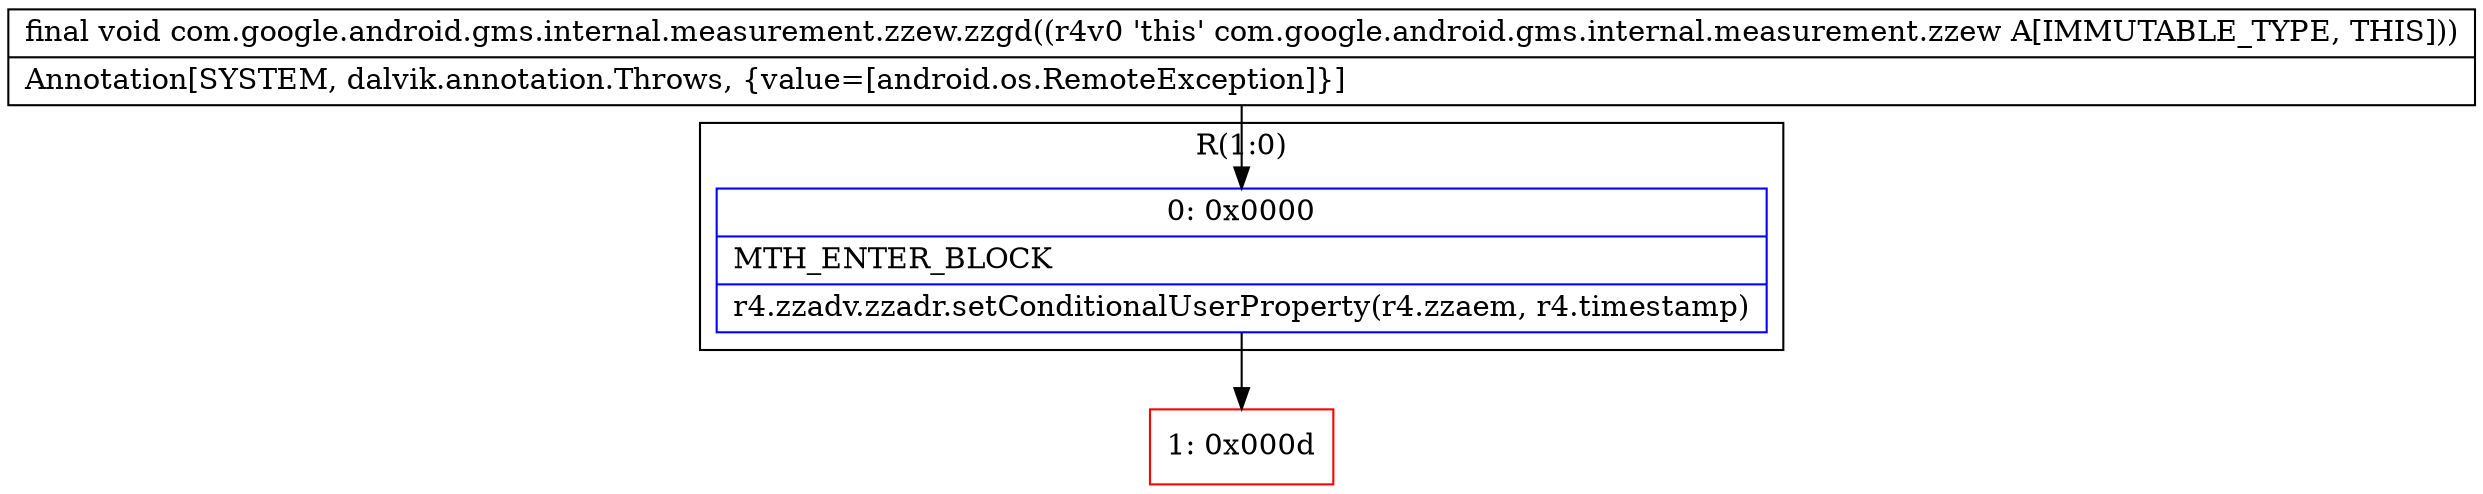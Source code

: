 digraph "CFG forcom.google.android.gms.internal.measurement.zzew.zzgd()V" {
subgraph cluster_Region_1387283364 {
label = "R(1:0)";
node [shape=record,color=blue];
Node_0 [shape=record,label="{0\:\ 0x0000|MTH_ENTER_BLOCK\l|r4.zzadv.zzadr.setConditionalUserProperty(r4.zzaem, r4.timestamp)\l}"];
}
Node_1 [shape=record,color=red,label="{1\:\ 0x000d}"];
MethodNode[shape=record,label="{final void com.google.android.gms.internal.measurement.zzew.zzgd((r4v0 'this' com.google.android.gms.internal.measurement.zzew A[IMMUTABLE_TYPE, THIS]))  | Annotation[SYSTEM, dalvik.annotation.Throws, \{value=[android.os.RemoteException]\}]\l}"];
MethodNode -> Node_0;
Node_0 -> Node_1;
}

